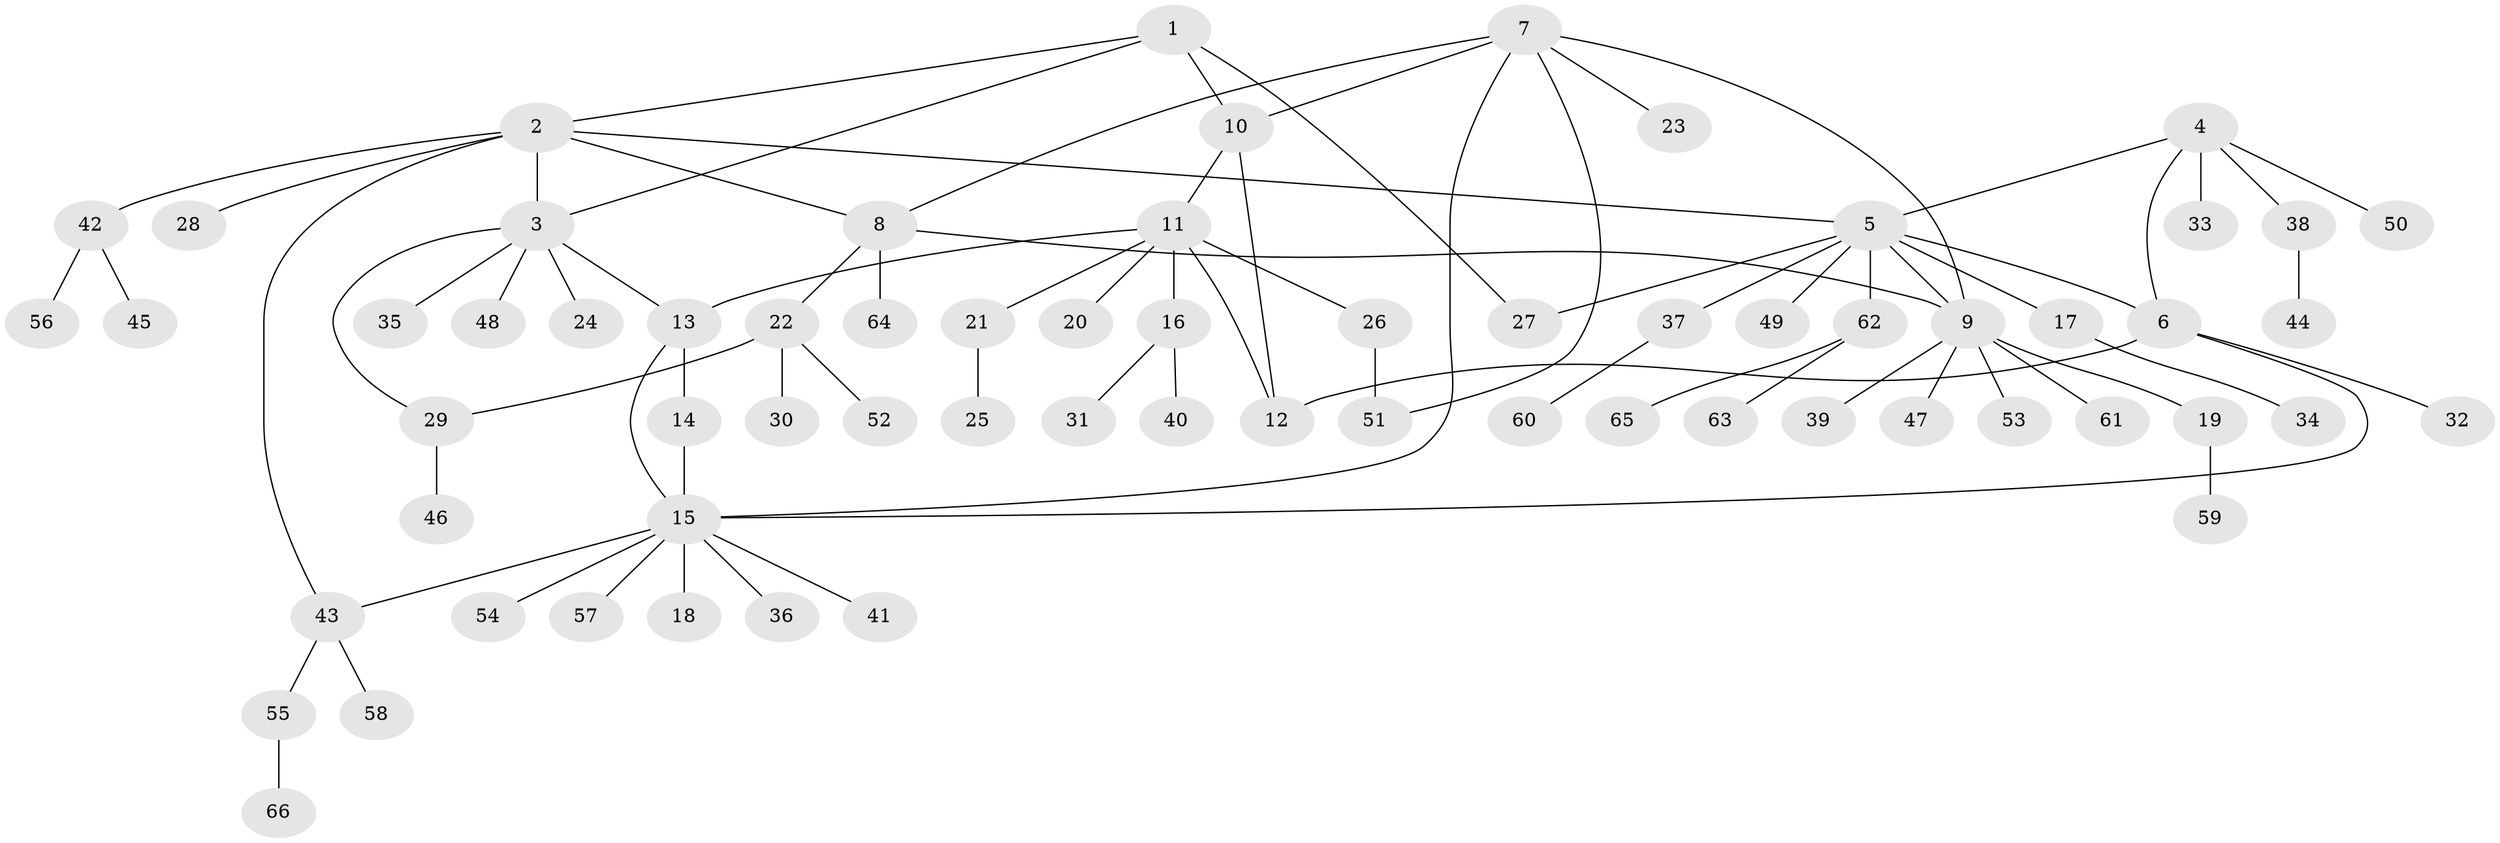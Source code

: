 // Generated by graph-tools (version 1.1) at 2025/50/03/09/25 03:50:28]
// undirected, 66 vertices, 80 edges
graph export_dot {
graph [start="1"]
  node [color=gray90,style=filled];
  1;
  2;
  3;
  4;
  5;
  6;
  7;
  8;
  9;
  10;
  11;
  12;
  13;
  14;
  15;
  16;
  17;
  18;
  19;
  20;
  21;
  22;
  23;
  24;
  25;
  26;
  27;
  28;
  29;
  30;
  31;
  32;
  33;
  34;
  35;
  36;
  37;
  38;
  39;
  40;
  41;
  42;
  43;
  44;
  45;
  46;
  47;
  48;
  49;
  50;
  51;
  52;
  53;
  54;
  55;
  56;
  57;
  58;
  59;
  60;
  61;
  62;
  63;
  64;
  65;
  66;
  1 -- 2;
  1 -- 3;
  1 -- 10;
  1 -- 27;
  2 -- 3;
  2 -- 5;
  2 -- 8;
  2 -- 28;
  2 -- 42;
  2 -- 43;
  3 -- 13;
  3 -- 24;
  3 -- 29;
  3 -- 35;
  3 -- 48;
  4 -- 5;
  4 -- 6;
  4 -- 33;
  4 -- 38;
  4 -- 50;
  5 -- 6;
  5 -- 9;
  5 -- 17;
  5 -- 27;
  5 -- 37;
  5 -- 49;
  5 -- 62;
  6 -- 12;
  6 -- 15;
  6 -- 32;
  7 -- 8;
  7 -- 9;
  7 -- 10;
  7 -- 15;
  7 -- 23;
  7 -- 51;
  8 -- 9;
  8 -- 22;
  8 -- 64;
  9 -- 19;
  9 -- 39;
  9 -- 47;
  9 -- 53;
  9 -- 61;
  10 -- 11;
  10 -- 12;
  11 -- 12;
  11 -- 13;
  11 -- 16;
  11 -- 20;
  11 -- 21;
  11 -- 26;
  13 -- 14;
  13 -- 15;
  14 -- 15;
  15 -- 18;
  15 -- 36;
  15 -- 41;
  15 -- 43;
  15 -- 54;
  15 -- 57;
  16 -- 31;
  16 -- 40;
  17 -- 34;
  19 -- 59;
  21 -- 25;
  22 -- 29;
  22 -- 30;
  22 -- 52;
  26 -- 51;
  29 -- 46;
  37 -- 60;
  38 -- 44;
  42 -- 45;
  42 -- 56;
  43 -- 55;
  43 -- 58;
  55 -- 66;
  62 -- 63;
  62 -- 65;
}
